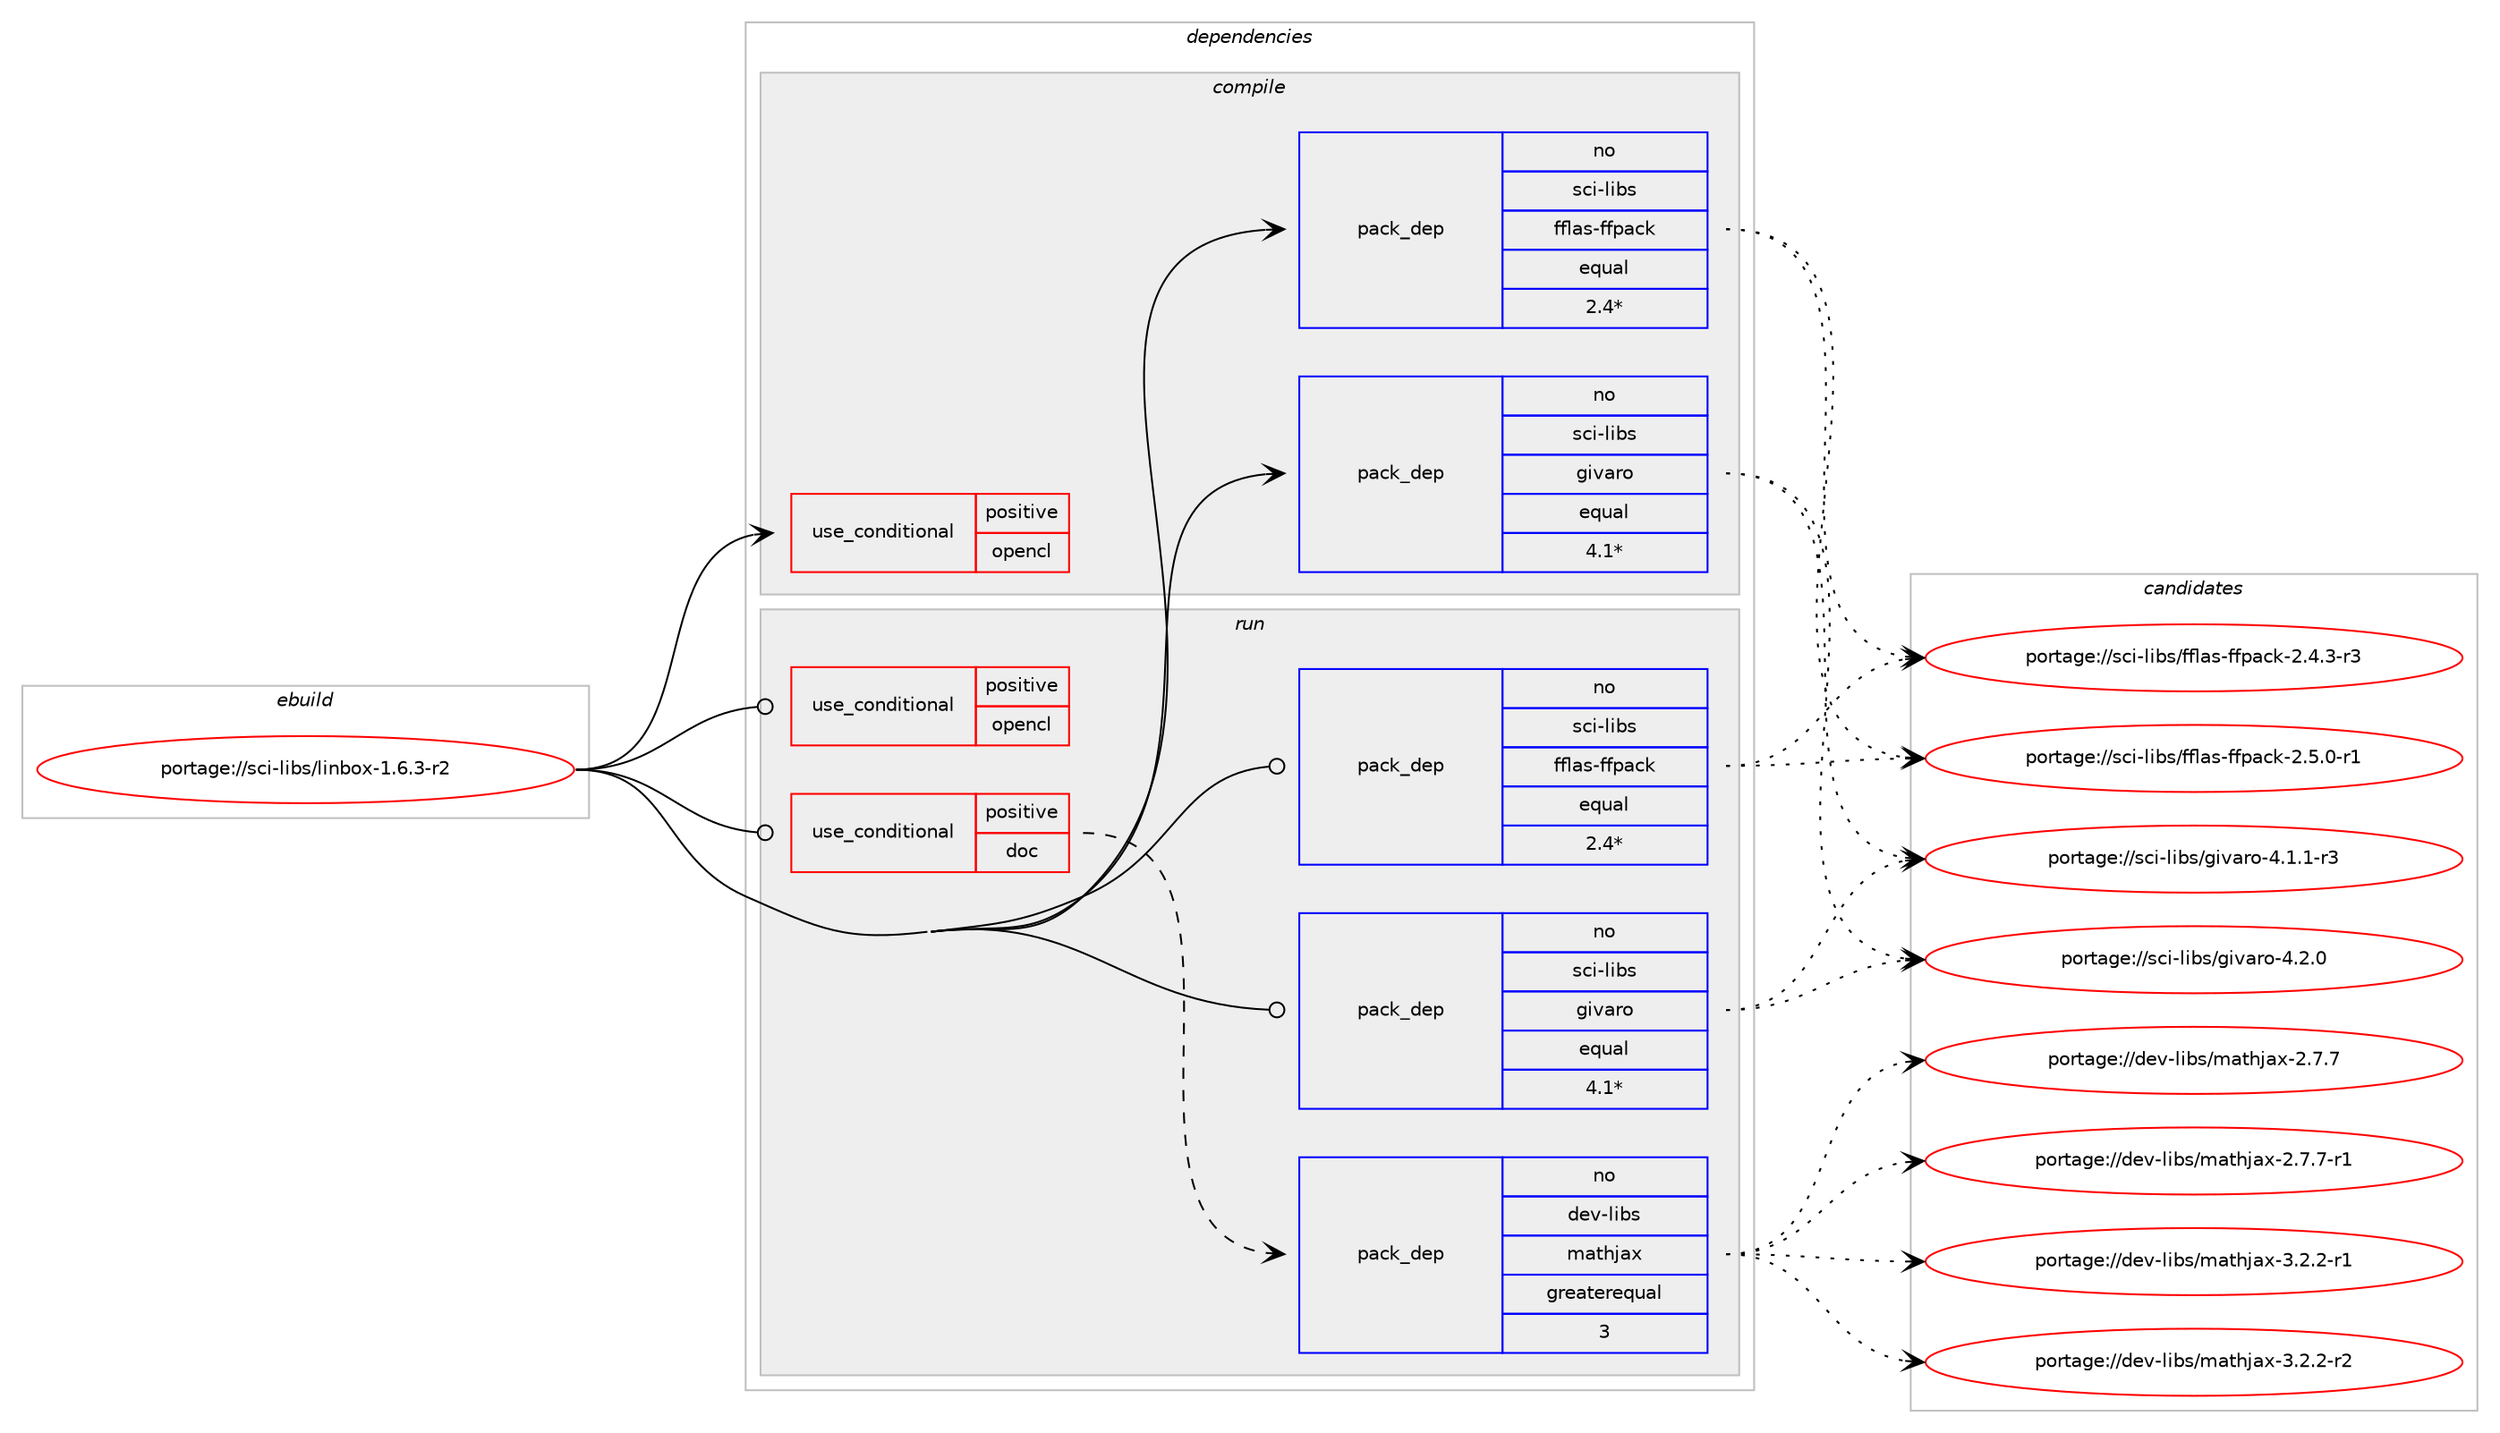 digraph prolog {

# *************
# Graph options
# *************

newrank=true;
concentrate=true;
compound=true;
graph [rankdir=LR,fontname=Helvetica,fontsize=10,ranksep=1.5];#, ranksep=2.5, nodesep=0.2];
edge  [arrowhead=vee];
node  [fontname=Helvetica,fontsize=10];

# **********
# The ebuild
# **********

subgraph cluster_leftcol {
color=gray;
rank=same;
label=<<i>ebuild</i>>;
id [label="portage://sci-libs/linbox-1.6.3-r2", color=red, width=4, href="../sci-libs/linbox-1.6.3-r2.svg"];
}

# ****************
# The dependencies
# ****************

subgraph cluster_midcol {
color=gray;
label=<<i>dependencies</i>>;
subgraph cluster_compile {
fillcolor="#eeeeee";
style=filled;
label=<<i>compile</i>>;
subgraph cond2756 {
dependency3976 [label=<<TABLE BORDER="0" CELLBORDER="1" CELLSPACING="0" CELLPADDING="4"><TR><TD ROWSPAN="3" CELLPADDING="10">use_conditional</TD></TR><TR><TD>positive</TD></TR><TR><TD>opencl</TD></TR></TABLE>>, shape=none, color=red];
# *** BEGIN UNKNOWN DEPENDENCY TYPE (TODO) ***
# dependency3976 -> package_dependency(portage://sci-libs/linbox-1.6.3-r2,install,no,virtual,opencl,none,[,,],[],[])
# *** END UNKNOWN DEPENDENCY TYPE (TODO) ***

}
id:e -> dependency3976:w [weight=20,style="solid",arrowhead="vee"];
# *** BEGIN UNKNOWN DEPENDENCY TYPE (TODO) ***
# id -> package_dependency(portage://sci-libs/linbox-1.6.3-r2,install,no,dev-libs,gmp,none,[,,],[],[use(enable(cxx),positive)])
# *** END UNKNOWN DEPENDENCY TYPE (TODO) ***

# *** BEGIN UNKNOWN DEPENDENCY TYPE (TODO) ***
# id -> package_dependency(portage://sci-libs/linbox-1.6.3-r2,install,no,dev-libs,mpfr,none,[,,],any_same_slot,[])
# *** END UNKNOWN DEPENDENCY TYPE (TODO) ***

# *** BEGIN UNKNOWN DEPENDENCY TYPE (TODO) ***
# id -> package_dependency(portage://sci-libs/linbox-1.6.3-r2,install,no,dev-libs,ntl,none,[,,],any_same_slot,[])
# *** END UNKNOWN DEPENDENCY TYPE (TODO) ***

subgraph pack1165 {
dependency3977 [label=<<TABLE BORDER="0" CELLBORDER="1" CELLSPACING="0" CELLPADDING="4" WIDTH="220"><TR><TD ROWSPAN="6" CELLPADDING="30">pack_dep</TD></TR><TR><TD WIDTH="110">no</TD></TR><TR><TD>sci-libs</TD></TR><TR><TD>fflas-ffpack</TD></TR><TR><TD>equal</TD></TR><TR><TD>2.4*</TD></TR></TABLE>>, shape=none, color=blue];
}
id:e -> dependency3977:w [weight=20,style="solid",arrowhead="vee"];
subgraph pack1166 {
dependency3978 [label=<<TABLE BORDER="0" CELLBORDER="1" CELLSPACING="0" CELLPADDING="4" WIDTH="220"><TR><TD ROWSPAN="6" CELLPADDING="30">pack_dep</TD></TR><TR><TD WIDTH="110">no</TD></TR><TR><TD>sci-libs</TD></TR><TR><TD>givaro</TD></TR><TR><TD>equal</TD></TR><TR><TD>4.1*</TD></TR></TABLE>>, shape=none, color=blue];
}
id:e -> dependency3978:w [weight=20,style="solid",arrowhead="vee"];
# *** BEGIN UNKNOWN DEPENDENCY TYPE (TODO) ***
# id -> package_dependency(portage://sci-libs/linbox-1.6.3-r2,install,no,sci-libs,iml,none,[,,],[],[])
# *** END UNKNOWN DEPENDENCY TYPE (TODO) ***

# *** BEGIN UNKNOWN DEPENDENCY TYPE (TODO) ***
# id -> package_dependency(portage://sci-libs/linbox-1.6.3-r2,install,no,sci-mathematics,flint,none,[,,],[],[])
# *** END UNKNOWN DEPENDENCY TYPE (TODO) ***

# *** BEGIN UNKNOWN DEPENDENCY TYPE (TODO) ***
# id -> package_dependency(portage://sci-libs/linbox-1.6.3-r2,install,no,virtual,cblas,none,[,,],[],[])
# *** END UNKNOWN DEPENDENCY TYPE (TODO) ***

# *** BEGIN UNKNOWN DEPENDENCY TYPE (TODO) ***
# id -> package_dependency(portage://sci-libs/linbox-1.6.3-r2,install,no,virtual,lapack,none,[,,],[],[])
# *** END UNKNOWN DEPENDENCY TYPE (TODO) ***

}
subgraph cluster_compileandrun {
fillcolor="#eeeeee";
style=filled;
label=<<i>compile and run</i>>;
}
subgraph cluster_run {
fillcolor="#eeeeee";
style=filled;
label=<<i>run</i>>;
subgraph cond2757 {
dependency3979 [label=<<TABLE BORDER="0" CELLBORDER="1" CELLSPACING="0" CELLPADDING="4"><TR><TD ROWSPAN="3" CELLPADDING="10">use_conditional</TD></TR><TR><TD>positive</TD></TR><TR><TD>doc</TD></TR></TABLE>>, shape=none, color=red];
subgraph pack1167 {
dependency3980 [label=<<TABLE BORDER="0" CELLBORDER="1" CELLSPACING="0" CELLPADDING="4" WIDTH="220"><TR><TD ROWSPAN="6" CELLPADDING="30">pack_dep</TD></TR><TR><TD WIDTH="110">no</TD></TR><TR><TD>dev-libs</TD></TR><TR><TD>mathjax</TD></TR><TR><TD>greaterequal</TD></TR><TR><TD>3</TD></TR></TABLE>>, shape=none, color=blue];
}
dependency3979:e -> dependency3980:w [weight=20,style="dashed",arrowhead="vee"];
}
id:e -> dependency3979:w [weight=20,style="solid",arrowhead="odot"];
subgraph cond2758 {
dependency3981 [label=<<TABLE BORDER="0" CELLBORDER="1" CELLSPACING="0" CELLPADDING="4"><TR><TD ROWSPAN="3" CELLPADDING="10">use_conditional</TD></TR><TR><TD>positive</TD></TR><TR><TD>opencl</TD></TR></TABLE>>, shape=none, color=red];
# *** BEGIN UNKNOWN DEPENDENCY TYPE (TODO) ***
# dependency3981 -> package_dependency(portage://sci-libs/linbox-1.6.3-r2,run,no,virtual,opencl,none,[,,],[],[])
# *** END UNKNOWN DEPENDENCY TYPE (TODO) ***

}
id:e -> dependency3981:w [weight=20,style="solid",arrowhead="odot"];
# *** BEGIN UNKNOWN DEPENDENCY TYPE (TODO) ***
# id -> package_dependency(portage://sci-libs/linbox-1.6.3-r2,run,no,dev-libs,gmp,none,[,,],[],[use(enable(cxx),positive)])
# *** END UNKNOWN DEPENDENCY TYPE (TODO) ***

# *** BEGIN UNKNOWN DEPENDENCY TYPE (TODO) ***
# id -> package_dependency(portage://sci-libs/linbox-1.6.3-r2,run,no,dev-libs,mpfr,none,[,,],any_same_slot,[])
# *** END UNKNOWN DEPENDENCY TYPE (TODO) ***

# *** BEGIN UNKNOWN DEPENDENCY TYPE (TODO) ***
# id -> package_dependency(portage://sci-libs/linbox-1.6.3-r2,run,no,dev-libs,ntl,none,[,,],any_same_slot,[])
# *** END UNKNOWN DEPENDENCY TYPE (TODO) ***

subgraph pack1168 {
dependency3982 [label=<<TABLE BORDER="0" CELLBORDER="1" CELLSPACING="0" CELLPADDING="4" WIDTH="220"><TR><TD ROWSPAN="6" CELLPADDING="30">pack_dep</TD></TR><TR><TD WIDTH="110">no</TD></TR><TR><TD>sci-libs</TD></TR><TR><TD>fflas-ffpack</TD></TR><TR><TD>equal</TD></TR><TR><TD>2.4*</TD></TR></TABLE>>, shape=none, color=blue];
}
id:e -> dependency3982:w [weight=20,style="solid",arrowhead="odot"];
subgraph pack1169 {
dependency3983 [label=<<TABLE BORDER="0" CELLBORDER="1" CELLSPACING="0" CELLPADDING="4" WIDTH="220"><TR><TD ROWSPAN="6" CELLPADDING="30">pack_dep</TD></TR><TR><TD WIDTH="110">no</TD></TR><TR><TD>sci-libs</TD></TR><TR><TD>givaro</TD></TR><TR><TD>equal</TD></TR><TR><TD>4.1*</TD></TR></TABLE>>, shape=none, color=blue];
}
id:e -> dependency3983:w [weight=20,style="solid",arrowhead="odot"];
# *** BEGIN UNKNOWN DEPENDENCY TYPE (TODO) ***
# id -> package_dependency(portage://sci-libs/linbox-1.6.3-r2,run,no,sci-libs,iml,none,[,,],[],[])
# *** END UNKNOWN DEPENDENCY TYPE (TODO) ***

# *** BEGIN UNKNOWN DEPENDENCY TYPE (TODO) ***
# id -> package_dependency(portage://sci-libs/linbox-1.6.3-r2,run,no,sci-mathematics,flint,none,[,,],[],[])
# *** END UNKNOWN DEPENDENCY TYPE (TODO) ***

# *** BEGIN UNKNOWN DEPENDENCY TYPE (TODO) ***
# id -> package_dependency(portage://sci-libs/linbox-1.6.3-r2,run,no,virtual,cblas,none,[,,],[],[])
# *** END UNKNOWN DEPENDENCY TYPE (TODO) ***

# *** BEGIN UNKNOWN DEPENDENCY TYPE (TODO) ***
# id -> package_dependency(portage://sci-libs/linbox-1.6.3-r2,run,no,virtual,lapack,none,[,,],[],[])
# *** END UNKNOWN DEPENDENCY TYPE (TODO) ***

}
}

# **************
# The candidates
# **************

subgraph cluster_choices {
rank=same;
color=gray;
label=<<i>candidates</i>>;

subgraph choice1165 {
color=black;
nodesep=1;
choice11599105451081059811547102102108971154510210211297991074550465246514511451 [label="portage://sci-libs/fflas-ffpack-2.4.3-r3", color=red, width=4,href="../sci-libs/fflas-ffpack-2.4.3-r3.svg"];
choice11599105451081059811547102102108971154510210211297991074550465346484511449 [label="portage://sci-libs/fflas-ffpack-2.5.0-r1", color=red, width=4,href="../sci-libs/fflas-ffpack-2.5.0-r1.svg"];
dependency3977:e -> choice11599105451081059811547102102108971154510210211297991074550465246514511451:w [style=dotted,weight="100"];
dependency3977:e -> choice11599105451081059811547102102108971154510210211297991074550465346484511449:w [style=dotted,weight="100"];
}
subgraph choice1166 {
color=black;
nodesep=1;
choice11599105451081059811547103105118971141114552464946494511451 [label="portage://sci-libs/givaro-4.1.1-r3", color=red, width=4,href="../sci-libs/givaro-4.1.1-r3.svg"];
choice1159910545108105981154710310511897114111455246504648 [label="portage://sci-libs/givaro-4.2.0", color=red, width=4,href="../sci-libs/givaro-4.2.0.svg"];
dependency3978:e -> choice11599105451081059811547103105118971141114552464946494511451:w [style=dotted,weight="100"];
dependency3978:e -> choice1159910545108105981154710310511897114111455246504648:w [style=dotted,weight="100"];
}
subgraph choice1167 {
color=black;
nodesep=1;
choice1001011184510810598115471099711610410697120455046554655 [label="portage://dev-libs/mathjax-2.7.7", color=red, width=4,href="../dev-libs/mathjax-2.7.7.svg"];
choice10010111845108105981154710997116104106971204550465546554511449 [label="portage://dev-libs/mathjax-2.7.7-r1", color=red, width=4,href="../dev-libs/mathjax-2.7.7-r1.svg"];
choice10010111845108105981154710997116104106971204551465046504511449 [label="portage://dev-libs/mathjax-3.2.2-r1", color=red, width=4,href="../dev-libs/mathjax-3.2.2-r1.svg"];
choice10010111845108105981154710997116104106971204551465046504511450 [label="portage://dev-libs/mathjax-3.2.2-r2", color=red, width=4,href="../dev-libs/mathjax-3.2.2-r2.svg"];
dependency3980:e -> choice1001011184510810598115471099711610410697120455046554655:w [style=dotted,weight="100"];
dependency3980:e -> choice10010111845108105981154710997116104106971204550465546554511449:w [style=dotted,weight="100"];
dependency3980:e -> choice10010111845108105981154710997116104106971204551465046504511449:w [style=dotted,weight="100"];
dependency3980:e -> choice10010111845108105981154710997116104106971204551465046504511450:w [style=dotted,weight="100"];
}
subgraph choice1168 {
color=black;
nodesep=1;
choice11599105451081059811547102102108971154510210211297991074550465246514511451 [label="portage://sci-libs/fflas-ffpack-2.4.3-r3", color=red, width=4,href="../sci-libs/fflas-ffpack-2.4.3-r3.svg"];
choice11599105451081059811547102102108971154510210211297991074550465346484511449 [label="portage://sci-libs/fflas-ffpack-2.5.0-r1", color=red, width=4,href="../sci-libs/fflas-ffpack-2.5.0-r1.svg"];
dependency3982:e -> choice11599105451081059811547102102108971154510210211297991074550465246514511451:w [style=dotted,weight="100"];
dependency3982:e -> choice11599105451081059811547102102108971154510210211297991074550465346484511449:w [style=dotted,weight="100"];
}
subgraph choice1169 {
color=black;
nodesep=1;
choice11599105451081059811547103105118971141114552464946494511451 [label="portage://sci-libs/givaro-4.1.1-r3", color=red, width=4,href="../sci-libs/givaro-4.1.1-r3.svg"];
choice1159910545108105981154710310511897114111455246504648 [label="portage://sci-libs/givaro-4.2.0", color=red, width=4,href="../sci-libs/givaro-4.2.0.svg"];
dependency3983:e -> choice11599105451081059811547103105118971141114552464946494511451:w [style=dotted,weight="100"];
dependency3983:e -> choice1159910545108105981154710310511897114111455246504648:w [style=dotted,weight="100"];
}
}

}

